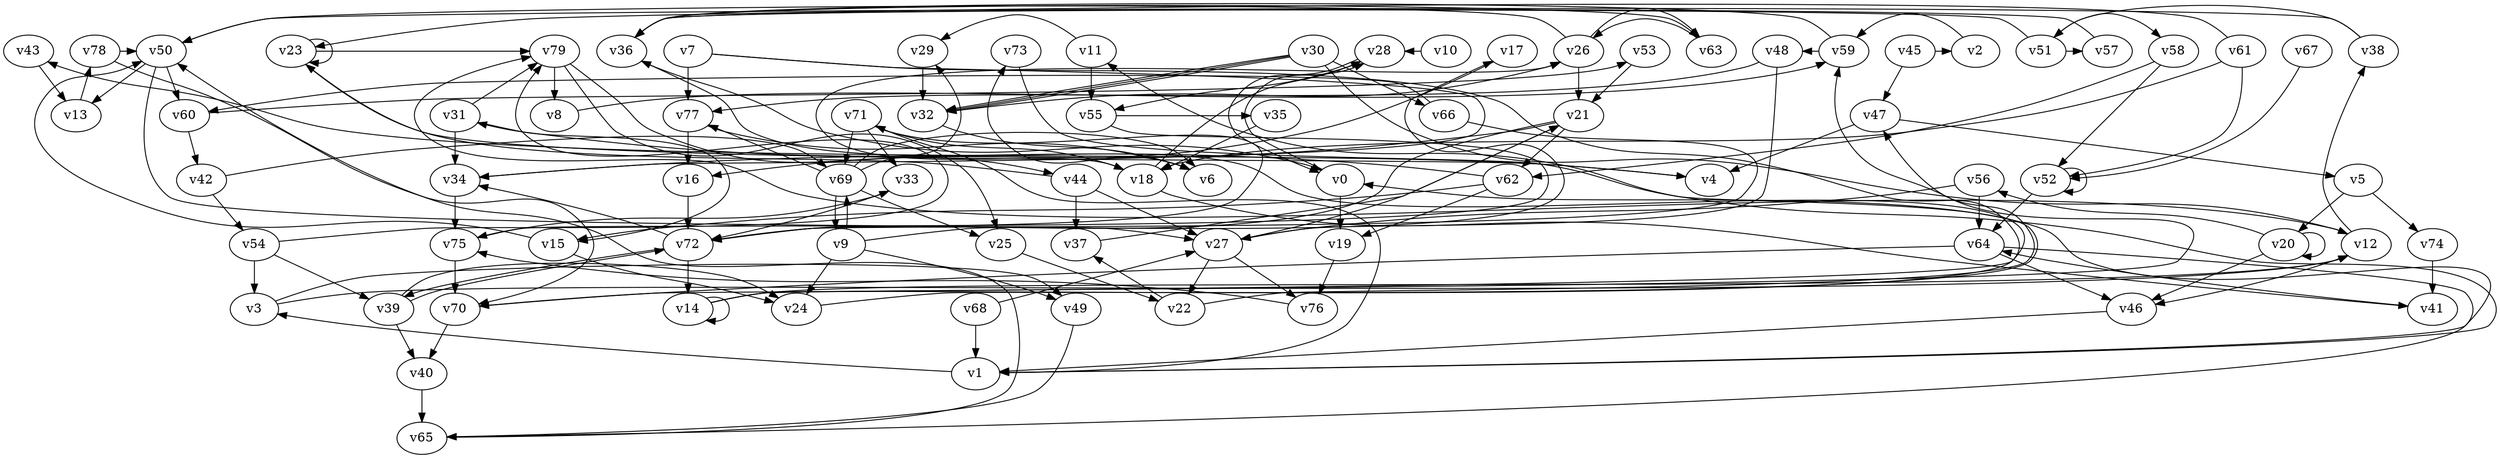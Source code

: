 // Benchmark game 108 - 80 vertices
digraph G {
    v0 [name="v0", player=0];
    v1 [name="v1", player=0];
    v2 [name="v2", player=0];
    v3 [name="v3", player=0];
    v4 [name="v4", player=1];
    v5 [name="v5", player=0];
    v6 [name="v6", player=0];
    v7 [name="v7", player=1];
    v8 [name="v8", player=1, target=1];
    v9 [name="v9", player=1];
    v10 [name="v10", player=0];
    v11 [name="v11", player=1];
    v12 [name="v12", player=1];
    v13 [name="v13", player=1];
    v14 [name="v14", player=0];
    v15 [name="v15", player=0];
    v16 [name="v16", player=0, target=1];
    v17 [name="v17", player=0];
    v18 [name="v18", player=1];
    v19 [name="v19", player=1];
    v20 [name="v20", player=1];
    v21 [name="v21", player=1];
    v22 [name="v22", player=0];
    v23 [name="v23", player=0];
    v24 [name="v24", player=0];
    v25 [name="v25", player=1];
    v26 [name="v26", player=0];
    v27 [name="v27", player=0];
    v28 [name="v28", player=1, target=1];
    v29 [name="v29", player=0];
    v30 [name="v30", player=0];
    v31 [name="v31", player=1];
    v32 [name="v32", player=0, target=1];
    v33 [name="v33", player=1];
    v34 [name="v34", player=0];
    v35 [name="v35", player=0];
    v36 [name="v36", player=1];
    v37 [name="v37", player=0];
    v38 [name="v38", player=0];
    v39 [name="v39", player=0];
    v40 [name="v40", player=1];
    v41 [name="v41", player=1];
    v42 [name="v42", player=1];
    v43 [name="v43", player=1, target=1];
    v44 [name="v44", player=0];
    v45 [name="v45", player=1, target=1];
    v46 [name="v46", player=0];
    v47 [name="v47", player=0];
    v48 [name="v48", player=0];
    v49 [name="v49", player=1];
    v50 [name="v50", player=1, target=1];
    v51 [name="v51", player=0];
    v52 [name="v52", player=1];
    v53 [name="v53", player=0];
    v54 [name="v54", player=1];
    v55 [name="v55", player=1, target=1];
    v56 [name="v56", player=1, target=1];
    v57 [name="v57", player=0];
    v58 [name="v58", player=0];
    v59 [name="v59", player=0];
    v60 [name="v60", player=0, target=1];
    v61 [name="v61", player=0];
    v62 [name="v62", player=1, target=1];
    v63 [name="v63", player=0];
    v64 [name="v64", player=0];
    v65 [name="v65", player=1];
    v66 [name="v66", player=1];
    v67 [name="v67", player=0, target=1];
    v68 [name="v68", player=1];
    v69 [name="v69", player=0];
    v70 [name="v70", player=0, target=1];
    v71 [name="v71", player=0];
    v72 [name="v72", player=0];
    v73 [name="v73", player=1];
    v74 [name="v74", player=1];
    v75 [name="v75", player=0];
    v76 [name="v76", player=0];
    v77 [name="v77", player=0];
    v78 [name="v78", player=1, target=1];
    v79 [name="v79", player=0, target=1];

    v0 -> v28 [constraint="time == 9"];
    v1 -> v71 [constraint="time <= 14"];
    v2 -> v59 [constraint="time <= 10"];
    v3 -> v49 [constraint="time == 3"];
    v4 -> v43 [constraint="time <= 12"];
    v5 -> v74;
    v6 -> v73 [constraint="time >= 3"];
    v7 -> v77;
    v8 -> v59 [constraint="time >= 14"];
    v9 -> v17 [constraint="(time % 4 == 0) || (time % 3 == 1)"];
    v10 -> v28 [constraint="time % 6 == 0"];
    v11 -> v55;
    v12 -> v79 [constraint="time <= 22"];
    v13 -> v78 [constraint="time % 4 == 1"];
    v14 -> v36 [constraint="time >= 8"];
    v15 -> v24;
    v16 -> v72;
    v17 -> v16 [constraint="time % 6 == 0"];
    v18 -> v28 [constraint="time == 3"];
    v19 -> v76;
    v20 -> v56 [constraint="time == 7"];
    v21 -> v72 [constraint="time % 4 == 2"];
    v22 -> v59 [constraint="time % 2 == 1"];
    v23 -> v23;
    v24 -> v11 [constraint="time == 5"];
    v25 -> v22;
    v26 -> v50 [constraint="time <= 15"];
    v27 -> v76;
    v28 -> v0 [constraint="time >= 14"];
    v29 -> v32;
    v30 -> v32 [constraint="time <= 17"];
    v31 -> v34;
    v32 -> v26 [constraint="time >= 12"];
    v33 -> v72 [constraint="time >= 7"];
    v34 -> v75;
    v35 -> v18;
    v36 -> v0 [constraint="time % 5 == 1"];
    v37 -> v21 [constraint="time <= 19"];
    v38 -> v50 [constraint="time >= 4"];
    v39 -> v40;
    v40 -> v65;
    v41 -> v64 [constraint="time <= 19"];
    v42 -> v69 [constraint="time == 15"];
    v43 -> v13;
    v44 -> v27;
    v45 -> v47;
    v46 -> v1;
    v47 -> v5 [constraint="time <= 18"];
    v48 -> v27 [constraint="time % 3 == 1"];
    v49 -> v65 [constraint="time >= 7"];
    v50 -> v60 [constraint="time <= 15"];
    v51 -> v36 [constraint="time == 17"];
    v52 -> v52;
    v53 -> v21 [constraint="time % 4 == 3"];
    v54 -> v3;
    v55 -> v35 [constraint="time >= 11"];
    v56 -> v27;
    v57 -> v36 [constraint="time >= 6"];
    v58 -> v52 [constraint="time <= 21"];
    v59 -> v36 [constraint="time <= 7"];
    v60 -> v42;
    v61 -> v52 [constraint="time >= 6"];
    v62 -> v15 [constraint="time == 15"];
    v63 -> v26 [constraint="time == 2"];
    v64 -> v65 [constraint="time == 15"];
    v65 -> v50 [constraint="time % 5 == 2"];
    v66 -> v72 [constraint="time == 18"];
    v67 -> v52 [constraint="time == 13"];
    v68 -> v1;
    v69 -> v29 [constraint="time >= 8"];
    v70 -> v40;
    v71 -> v72 [constraint="time >= 12"];
    v72 -> v34 [constraint="time % 3 == 0"];
    v73 -> v1 [constraint="time % 3 == 0"];
    v74 -> v41;
    v75 -> v33 [constraint="time == 15"];
    v76 -> v75 [constraint="time % 3 == 1"];
    v77 -> v16;
    v78 -> v50 [constraint="time == 8"];
    v79 -> v8;
    v54 -> v39;
    v23 -> v79 [constraint="time >= 1"];
    v69 -> v9;
    v62 -> v19;
    v71 -> v18;
    v79 -> v25 [constraint="time == 4"];
    v39 -> v24 [constraint="time % 3 == 2"];
    v47 -> v4;
    v39 -> v72 [constraint="time == 4"];
    v71 -> v33;
    v55 -> v75 [constraint="time >= 4"];
    v77 -> v6 [constraint="time <= 19"];
    v68 -> v27 [constraint="time % 4 == 3"];
    v51 -> v58 [constraint="time % 2 == 0"];
    v56 -> v64;
    v38 -> v51 [constraint="time == 12"];
    v48 -> v77 [constraint="time == 17"];
    v28 -> v55 [constraint="time <= 5"];
    v72 -> v39;
    v52 -> v64;
    v45 -> v2 [constraint="time % 4 == 1"];
    v42 -> v54;
    v61 -> v23 [constraint="time == 18"];
    v18 -> v26 [constraint="time >= 13"];
    v18 -> v41 [constraint="time == 5"];
    v62 -> v31 [constraint="time % 4 == 3"];
    v69 -> v77 [constraint="time >= 8"];
    v7 -> v34 [constraint="time == 6"];
    v30 -> v32 [constraint="time % 5 == 3"];
    v50 -> v13;
    v12 -> v38 [constraint="time % 5 == 0"];
    v69 -> v6 [constraint="(time >= 7) && (time <= 17)"];
    v64 -> v70 [constraint="time == 16"];
    v66 -> v60 [constraint="time <= 24"];
    v21 -> v34 [constraint="(time >= 5) && (time <= 15)"];
    v31 -> v79 [constraint="time == 16"];
    v54 -> v79 [constraint="time >= 7"];
    v11 -> v29 [constraint="time % 4 == 0"];
    v71 -> v69;
    v30 -> v12 [constraint="time % 6 == 0"];
    v15 -> v50 [constraint="time % 3 == 1"];
    v60 -> v53 [constraint="time % 3 == 2"];
    v26 -> v63 [constraint="(time >= 4) && (time <= 25)"];
    v78 -> v70 [constraint="time >= 2"];
    v20 -> v20 [constraint="time <= 5"];
    v9 -> v49;
    v64 -> v46;
    v0 -> v19;
    v12 -> v46;
    v9 -> v24;
    v50 -> v27 [constraint="time % 4 == 0"];
    v75 -> v70;
    v21 -> v62;
    v31 -> v15 [constraint="time % 5 == 3"];
    v23 -> v4 [constraint="time >= 3"];
    v79 -> v44 [constraint="time % 3 == 0"];
    v58 -> v62 [constraint="time % 5 == 4"];
    v1 -> v0 [constraint="time % 2 == 0"];
    v59 -> v48 [constraint="time <= 11"];
    v22 -> v37 [constraint="time >= 9"];
    v30 -> v32 [constraint="(time >= 9) && (time <= 22)"];
    v14 -> v47 [constraint="time <= 15"];
    v36 -> v63 [constraint="time == 19"];
    v14 -> v14 [constraint="time == 20"];
    v7 -> v70 [constraint="time == 4"];
    v61 -> v18 [constraint="time % 3 == 0"];
    v32 -> v6;
    v30 -> v66;
    v69 -> v25;
    v72 -> v14;
    v26 -> v21;
    v1 -> v3 [constraint="time == 19"];
    v27 -> v22;
    v9 -> v69;
    v44 -> v23 [constraint="time >= 7"];
    v20 -> v46;
    v5 -> v20;
    v14 -> v12 [constraint="time == 18"];
    v44 -> v37;
    v27 -> v21 [constraint="time <= 20"];
    v3 -> v12 [constraint="time >= 2"];
    v51 -> v57 [constraint="time % 2 == 1"];
}
